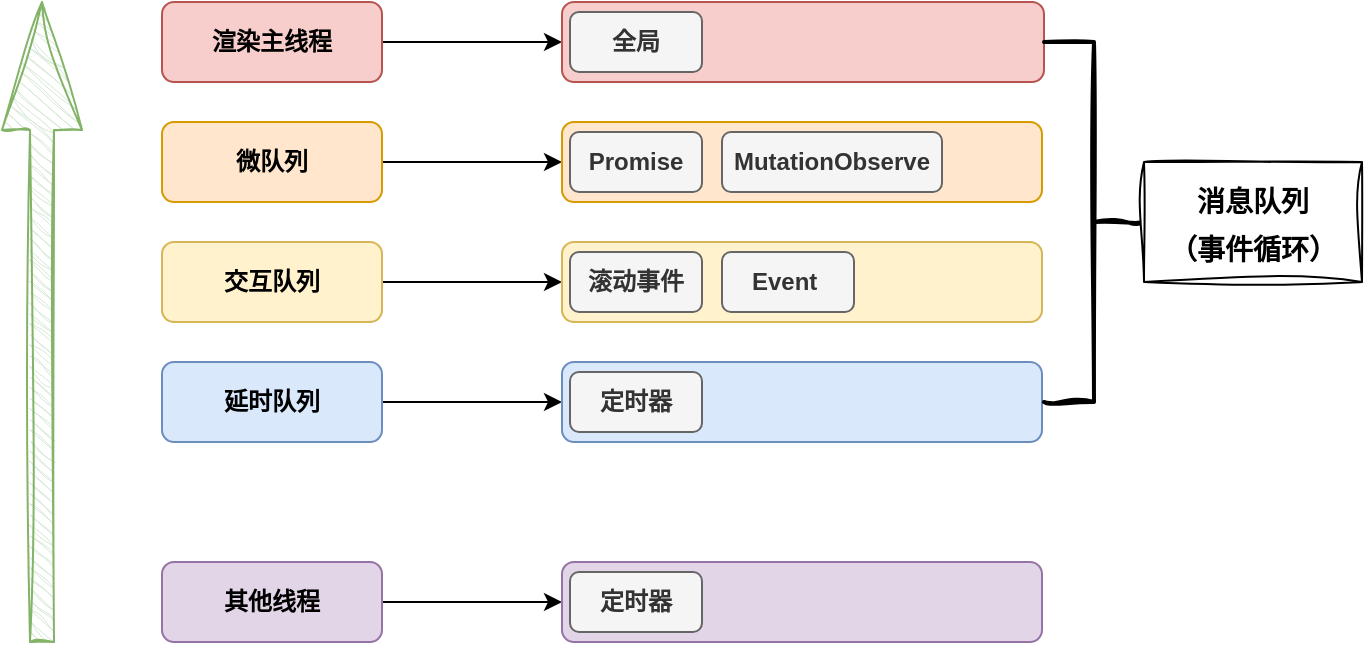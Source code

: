 <mxfile>
    <diagram id="v_yMiTybQvI6u5ID6A9g" name="第 1 页">
        <mxGraphModel dx="1266" dy="872" grid="1" gridSize="10" guides="1" tooltips="1" connect="1" arrows="1" fold="1" page="1" pageScale="1" pageWidth="827" pageHeight="1169" background="none" math="0" shadow="0">
            <root>
                <mxCell id="0"/>
                <mxCell id="1" parent="0"/>
                <mxCell id="12" value="" style="edgeStyle=none;html=1;" parent="1" source="3" target="11" edge="1">
                    <mxGeometry relative="1" as="geometry"/>
                </mxCell>
                <mxCell id="3" value="&lt;b&gt;渲染主线程&lt;/b&gt;" style="rounded=1;whiteSpace=wrap;html=1;fillColor=#f8cecc;strokeColor=#b85450;" parent="1" vertex="1">
                    <mxGeometry x="160" y="120" width="110" height="40" as="geometry"/>
                </mxCell>
                <mxCell id="15" value="" style="edgeStyle=none;html=1;" parent="1" source="4" target="14" edge="1">
                    <mxGeometry relative="1" as="geometry"/>
                </mxCell>
                <mxCell id="4" value="&lt;b&gt;微队列&lt;/b&gt;" style="rounded=1;whiteSpace=wrap;html=1;fillColor=#ffe6cc;strokeColor=#d79b00;" parent="1" vertex="1">
                    <mxGeometry x="160" y="180" width="110" height="40" as="geometry"/>
                </mxCell>
                <mxCell id="17" value="" style="edgeStyle=none;html=1;" parent="1" source="5" target="16" edge="1">
                    <mxGeometry relative="1" as="geometry"/>
                </mxCell>
                <mxCell id="5" value="&lt;b&gt;交互队列&lt;/b&gt;" style="rounded=1;whiteSpace=wrap;html=1;fillColor=#fff2cc;strokeColor=#d6b656;" parent="1" vertex="1">
                    <mxGeometry x="160" y="240" width="110" height="40" as="geometry"/>
                </mxCell>
                <mxCell id="19" value="" style="edgeStyle=none;html=1;" parent="1" source="6" target="18" edge="1">
                    <mxGeometry relative="1" as="geometry"/>
                </mxCell>
                <mxCell id="6" value="&lt;b&gt;延时队列&lt;/b&gt;" style="rounded=1;whiteSpace=wrap;html=1;fillColor=#dae8fc;strokeColor=#6c8ebf;" parent="1" vertex="1">
                    <mxGeometry x="160" y="300" width="110" height="40" as="geometry"/>
                </mxCell>
                <mxCell id="22" value="" style="edgeStyle=none;html=1;" parent="1" source="8" target="21" edge="1">
                    <mxGeometry relative="1" as="geometry"/>
                </mxCell>
                <mxCell id="8" value="&lt;b&gt;其他线程&lt;/b&gt;" style="rounded=1;whiteSpace=wrap;html=1;fillColor=#e1d5e7;strokeColor=#9673a6;" parent="1" vertex="1">
                    <mxGeometry x="160" y="400" width="110" height="40" as="geometry"/>
                </mxCell>
                <mxCell id="11" value="" style="whiteSpace=wrap;html=1;fillColor=#f8cecc;strokeColor=#b85450;rounded=1;" parent="1" vertex="1">
                    <mxGeometry x="360" y="120" width="241" height="40" as="geometry"/>
                </mxCell>
                <mxCell id="14" value="" style="whiteSpace=wrap;html=1;fillColor=#ffe6cc;strokeColor=#d79b00;rounded=1;" parent="1" vertex="1">
                    <mxGeometry x="360" y="180" width="240" height="40" as="geometry"/>
                </mxCell>
                <mxCell id="16" value="" style="rounded=1;whiteSpace=wrap;html=1;fillColor=#fff2cc;strokeColor=#d6b656;" parent="1" vertex="1">
                    <mxGeometry x="360" y="240" width="240" height="40" as="geometry"/>
                </mxCell>
                <mxCell id="18" value="" style="rounded=1;whiteSpace=wrap;html=1;fillColor=#dae8fc;strokeColor=#6c8ebf;" parent="1" vertex="1">
                    <mxGeometry x="360" y="300" width="240" height="40" as="geometry"/>
                </mxCell>
                <mxCell id="21" value="" style="rounded=1;whiteSpace=wrap;html=1;fillColor=#e1d5e7;strokeColor=#9673a6;" parent="1" vertex="1">
                    <mxGeometry x="360" y="400" width="240" height="40" as="geometry"/>
                </mxCell>
                <mxCell id="23" value="&lt;b&gt;定时器&lt;/b&gt;" style="rounded=1;whiteSpace=wrap;html=1;fillColor=#f5f5f5;fontColor=#333333;strokeColor=#666666;" parent="1" vertex="1">
                    <mxGeometry x="364" y="405" width="66" height="30" as="geometry"/>
                </mxCell>
                <mxCell id="25" value="&lt;b&gt;全局&lt;/b&gt;" style="rounded=1;whiteSpace=wrap;html=1;fillColor=#f5f5f5;fontColor=#333333;strokeColor=#666666;" parent="1" vertex="1">
                    <mxGeometry x="364" y="125" width="66" height="30" as="geometry"/>
                </mxCell>
                <mxCell id="27" value="" style="shape=singleArrow;direction=south;whiteSpace=wrap;html=1;sketch=1;hachureGap=4;jiggle=2;curveFitting=1;fontFamily=Architects Daughter;fontSource=https%3A%2F%2Ffonts.googleapis.com%2Fcss%3Ffamily%3DArchitects%2BDaughter;fontSize=20;fillColor=#d5e8d4;strokeColor=#82b366;rotation=-180;" parent="1" vertex="1">
                    <mxGeometry x="80" y="120" width="40" height="320" as="geometry"/>
                </mxCell>
                <mxCell id="28" value="" style="strokeWidth=2;html=1;shape=mxgraph.flowchart.annotation_2;align=left;labelPosition=right;pointerEvents=1;sketch=1;hachureGap=4;jiggle=2;curveFitting=1;fontFamily=Architects Daughter;fontSource=https%3A%2F%2Ffonts.googleapis.com%2Fcss%3Ffamily%3DArchitects%2BDaughter;fontSize=20;rotation=-180;" parent="1" vertex="1">
                    <mxGeometry x="601" y="140" width="50" height="180" as="geometry"/>
                </mxCell>
                <mxCell id="37" value="&lt;font style=&quot;font-size: 14px;&quot;&gt;&lt;b&gt;消息队列&lt;br&gt;（事件循环）&lt;/b&gt;&lt;/font&gt;" style="whiteSpace=wrap;html=1;sketch=1;hachureGap=4;jiggle=2;curveFitting=1;fontFamily=Architects Daughter;fontSource=https%3A%2F%2Ffonts.googleapis.com%2Fcss%3Ffamily%3DArchitects%2BDaughter;fontSize=20;" parent="1" vertex="1">
                    <mxGeometry x="651" y="200" width="109" height="60" as="geometry"/>
                </mxCell>
                <mxCell id="39" value="&lt;b&gt;Promise&lt;/b&gt;" style="rounded=1;whiteSpace=wrap;html=1;fillColor=#f5f5f5;fontColor=#333333;strokeColor=#666666;" parent="1" vertex="1">
                    <mxGeometry x="364" y="185" width="66" height="30" as="geometry"/>
                </mxCell>
                <mxCell id="40" value="&lt;b&gt;MutationObserve&lt;/b&gt;" style="rounded=1;whiteSpace=wrap;html=1;fillColor=#f5f5f5;fontColor=#333333;strokeColor=#666666;" parent="1" vertex="1">
                    <mxGeometry x="440" y="185" width="110" height="30" as="geometry"/>
                </mxCell>
                <mxCell id="41" value="&lt;b&gt;滚动事件&lt;/b&gt;" style="rounded=1;whiteSpace=wrap;html=1;fillColor=#f5f5f5;fontColor=#333333;strokeColor=#666666;" parent="1" vertex="1">
                    <mxGeometry x="364" y="245" width="66" height="30" as="geometry"/>
                </mxCell>
                <mxCell id="42" value="&lt;b&gt;Event&amp;nbsp;&lt;/b&gt;" style="rounded=1;whiteSpace=wrap;html=1;fillColor=#f5f5f5;fontColor=#333333;strokeColor=#666666;" parent="1" vertex="1">
                    <mxGeometry x="440" y="245" width="66" height="30" as="geometry"/>
                </mxCell>
                <mxCell id="43" value="&lt;b&gt;定时器&lt;/b&gt;" style="rounded=1;whiteSpace=wrap;html=1;fillColor=#f5f5f5;fontColor=#333333;strokeColor=#666666;" parent="1" vertex="1">
                    <mxGeometry x="364" y="305" width="66" height="30" as="geometry"/>
                </mxCell>
            </root>
        </mxGraphModel>
    </diagram>
</mxfile>